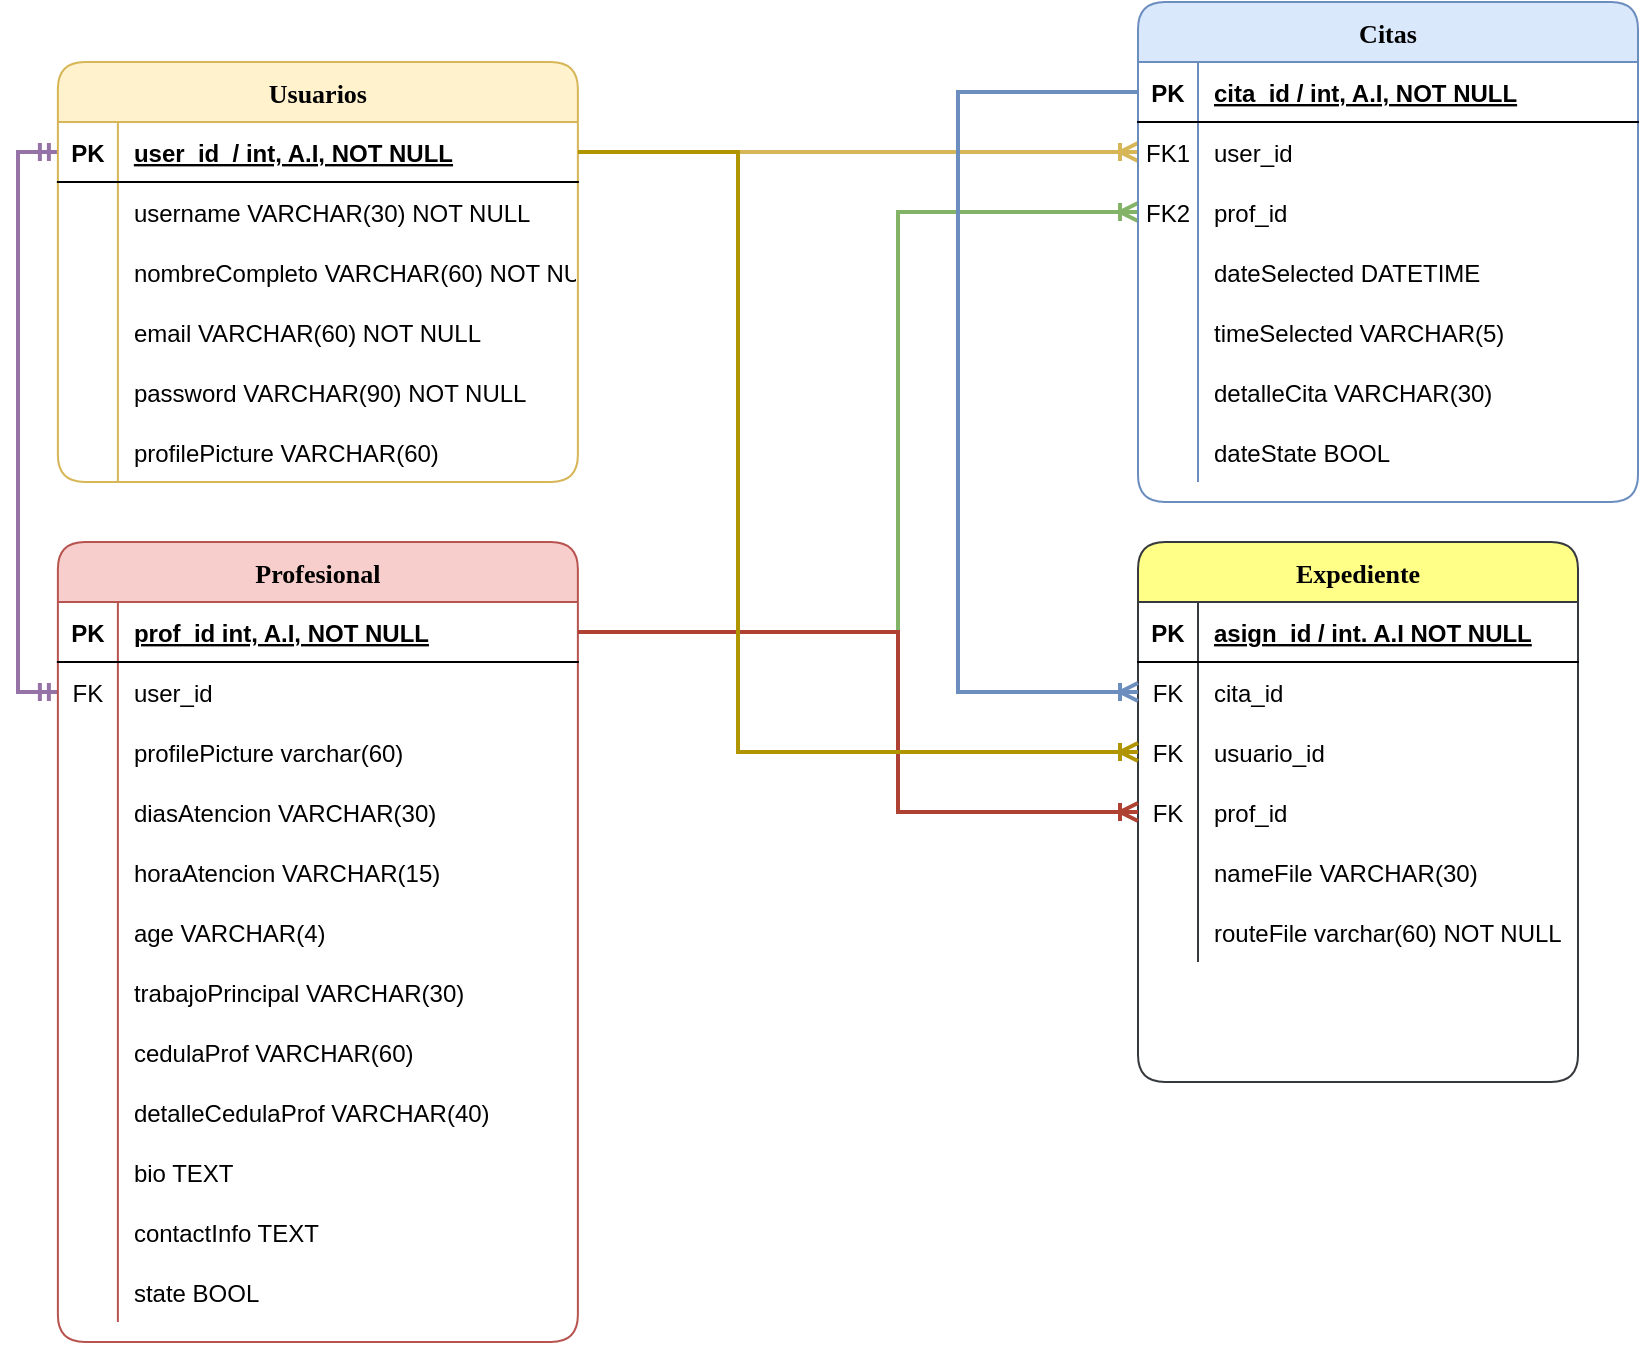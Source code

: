 <mxfile version="13.8.1" type="github">
  <diagram id="R2lEEEUBdFMjLlhIrx00" name="Page-1">
    <mxGraphModel dx="1229" dy="614" grid="1" gridSize="10" guides="1" tooltips="1" connect="1" arrows="1" fold="1" page="1" pageScale="1" pageWidth="1400" pageHeight="850" math="0" shadow="0" extFonts="Permanent Marker^https://fonts.googleapis.com/css?family=Permanent+Marker">
      <root>
        <mxCell id="0" />
        <mxCell id="1" parent="0" />
        <mxCell id="UuW7-CUPU-anisOgupDe-1" value="" style="fontSize=12;html=1;endArrow=ERmandOne;startArrow=ERmandOne;entryX=0;entryY=0.5;entryDx=0;entryDy=0;edgeStyle=orthogonalEdgeStyle;exitX=0;exitY=0.5;exitDx=0;exitDy=0;rounded=0;fillColor=#e1d5e7;strokeColor=#9673a6;strokeWidth=2;" parent="1" source="J3xqP743sK3EJzSPP5r_-4" target="C-vyLk0tnHw3VtMMgP7b-24" edge="1">
          <mxGeometry width="100" height="100" relative="1" as="geometry">
            <mxPoint x="429.94" y="430" as="sourcePoint" />
            <mxPoint x="459.94" y="300" as="targetPoint" />
            <Array as="points">
              <mxPoint x="40" y="355" />
              <mxPoint x="40" y="85" />
            </Array>
          </mxGeometry>
        </mxCell>
        <mxCell id="UuW7-CUPU-anisOgupDe-6" value="" style="edgeStyle=orthogonalEdgeStyle;fontSize=12;html=1;endArrow=ERoneToMany;exitX=1;exitY=0.5;exitDx=0;exitDy=0;entryX=0;entryY=0.5;entryDx=0;entryDy=0;rounded=0;strokeWidth=2;gradientColor=#97d077;fillColor=#d5e8d4;strokeColor=#82b366;" parent="1" source="C-vyLk0tnHw3VtMMgP7b-14" target="C-vyLk0tnHw3VtMMgP7b-9" edge="1">
          <mxGeometry width="100" height="100" relative="1" as="geometry">
            <mxPoint x="400" y="400" as="sourcePoint" />
            <mxPoint x="500" y="300" as="targetPoint" />
            <Array as="points">
              <mxPoint x="480" y="325" />
              <mxPoint x="480" y="115" />
            </Array>
          </mxGeometry>
        </mxCell>
        <mxCell id="C-vyLk0tnHw3VtMMgP7b-23" value="Usuarios" style="shape=table;startSize=30;container=1;collapsible=1;childLayout=tableLayout;fixedRows=1;rowLines=0;fontStyle=1;align=center;resizeLast=1;fontSize=13;fillColor=#fff2cc;strokeColor=#d6b656;fontFamily=Verdana;gradientDirection=west;labelBackgroundColor=none;labelBorderColor=none;labelPosition=center;verticalLabelPosition=middle;verticalAlign=middle;rounded=1;shadow=0;sketch=0;" parent="1" vertex="1">
          <mxGeometry x="59.94" y="40" width="260" height="210" as="geometry">
            <mxRectangle x="120" y="120" width="90" height="30" as="alternateBounds" />
          </mxGeometry>
        </mxCell>
        <mxCell id="C-vyLk0tnHw3VtMMgP7b-24" value="" style="shape=partialRectangle;collapsible=0;dropTarget=0;pointerEvents=0;fillColor=none;points=[[0,0.5],[1,0.5]];portConstraint=eastwest;top=0;left=0;right=0;bottom=1;" parent="C-vyLk0tnHw3VtMMgP7b-23" vertex="1">
          <mxGeometry y="30" width="260" height="30" as="geometry" />
        </mxCell>
        <mxCell id="C-vyLk0tnHw3VtMMgP7b-25" value="PK" style="shape=partialRectangle;overflow=hidden;connectable=0;fillColor=none;top=0;left=0;bottom=0;right=0;fontStyle=1;" parent="C-vyLk0tnHw3VtMMgP7b-24" vertex="1">
          <mxGeometry width="30" height="30" as="geometry" />
        </mxCell>
        <mxCell id="C-vyLk0tnHw3VtMMgP7b-26" value="user_id  / int, A.I, NOT NULL " style="shape=partialRectangle;overflow=hidden;connectable=0;fillColor=none;top=0;left=0;bottom=0;right=0;align=left;spacingLeft=6;fontStyle=5;" parent="C-vyLk0tnHw3VtMMgP7b-24" vertex="1">
          <mxGeometry x="30" width="230" height="30" as="geometry" />
        </mxCell>
        <mxCell id="C-vyLk0tnHw3VtMMgP7b-27" value="" style="shape=partialRectangle;collapsible=0;dropTarget=0;pointerEvents=0;fillColor=none;points=[[0,0.5],[1,0.5]];portConstraint=eastwest;top=0;left=0;right=0;bottom=0;" parent="C-vyLk0tnHw3VtMMgP7b-23" vertex="1">
          <mxGeometry y="60" width="260" height="30" as="geometry" />
        </mxCell>
        <mxCell id="C-vyLk0tnHw3VtMMgP7b-28" value="" style="shape=partialRectangle;overflow=hidden;connectable=0;fillColor=none;top=0;left=0;bottom=0;right=0;" parent="C-vyLk0tnHw3VtMMgP7b-27" vertex="1">
          <mxGeometry width="30" height="30" as="geometry" />
        </mxCell>
        <mxCell id="C-vyLk0tnHw3VtMMgP7b-29" value="username VARCHAR(30) NOT NULL" style="shape=partialRectangle;overflow=hidden;connectable=0;fillColor=none;top=0;left=0;bottom=0;right=0;align=left;spacingLeft=6;" parent="C-vyLk0tnHw3VtMMgP7b-27" vertex="1">
          <mxGeometry x="30" width="230" height="30" as="geometry" />
        </mxCell>
        <mxCell id="Ir2a-8KX2j7MGqZvmRHL-5" style="shape=partialRectangle;collapsible=0;dropTarget=0;pointerEvents=0;fillColor=none;points=[[0,0.5],[1,0.5]];portConstraint=eastwest;top=0;left=0;right=0;bottom=0;" parent="C-vyLk0tnHw3VtMMgP7b-23" vertex="1">
          <mxGeometry y="90" width="260" height="30" as="geometry" />
        </mxCell>
        <mxCell id="Ir2a-8KX2j7MGqZvmRHL-6" style="shape=partialRectangle;overflow=hidden;connectable=0;fillColor=none;top=0;left=0;bottom=0;right=0;" parent="Ir2a-8KX2j7MGqZvmRHL-5" vertex="1">
          <mxGeometry width="30" height="30" as="geometry" />
        </mxCell>
        <mxCell id="Ir2a-8KX2j7MGqZvmRHL-7" value="nombreCompleto VARCHAR(60) NOT NULL" style="shape=partialRectangle;overflow=hidden;connectable=0;top=0;left=0;bottom=0;right=0;align=left;spacingLeft=6;fillColor=none;strokeWidth=6;shadow=0;sketch=0;" parent="Ir2a-8KX2j7MGqZvmRHL-5" vertex="1">
          <mxGeometry x="30" width="230" height="30" as="geometry" />
        </mxCell>
        <mxCell id="Ir2a-8KX2j7MGqZvmRHL-2" style="shape=partialRectangle;collapsible=0;dropTarget=0;pointerEvents=0;fillColor=none;points=[[0,0.5],[1,0.5]];portConstraint=eastwest;top=0;left=0;right=0;bottom=0;" parent="C-vyLk0tnHw3VtMMgP7b-23" vertex="1">
          <mxGeometry y="120" width="260" height="30" as="geometry" />
        </mxCell>
        <mxCell id="Ir2a-8KX2j7MGqZvmRHL-3" style="shape=partialRectangle;overflow=hidden;connectable=0;fillColor=none;top=0;left=0;bottom=0;right=0;" parent="Ir2a-8KX2j7MGqZvmRHL-2" vertex="1">
          <mxGeometry width="30" height="30" as="geometry" />
        </mxCell>
        <mxCell id="Ir2a-8KX2j7MGqZvmRHL-4" value="email VARCHAR(60) NOT NULL" style="shape=partialRectangle;overflow=hidden;connectable=0;fillColor=none;top=0;left=0;bottom=0;right=0;align=left;spacingLeft=6;" parent="Ir2a-8KX2j7MGqZvmRHL-2" vertex="1">
          <mxGeometry x="30" width="230" height="30" as="geometry" />
        </mxCell>
        <mxCell id="Ir2a-8KX2j7MGqZvmRHL-11" style="shape=partialRectangle;collapsible=0;dropTarget=0;pointerEvents=0;fillColor=none;points=[[0,0.5],[1,0.5]];portConstraint=eastwest;top=0;left=0;right=0;bottom=0;" parent="C-vyLk0tnHw3VtMMgP7b-23" vertex="1">
          <mxGeometry y="150" width="260" height="30" as="geometry" />
        </mxCell>
        <mxCell id="Ir2a-8KX2j7MGqZvmRHL-12" style="shape=partialRectangle;overflow=hidden;connectable=0;fillColor=none;top=0;left=0;bottom=0;right=0;" parent="Ir2a-8KX2j7MGqZvmRHL-11" vertex="1">
          <mxGeometry width="30" height="30" as="geometry" />
        </mxCell>
        <mxCell id="Ir2a-8KX2j7MGqZvmRHL-13" value="password VARCHAR(90) NOT NULL" style="shape=partialRectangle;overflow=hidden;connectable=0;fillColor=none;top=0;left=0;bottom=0;right=0;align=left;spacingLeft=6;" parent="Ir2a-8KX2j7MGqZvmRHL-11" vertex="1">
          <mxGeometry x="30" width="230" height="30" as="geometry" />
        </mxCell>
        <mxCell id="Ir2a-8KX2j7MGqZvmRHL-8" style="shape=partialRectangle;collapsible=0;dropTarget=0;pointerEvents=0;fillColor=none;points=[[0,0.5],[1,0.5]];portConstraint=eastwest;top=0;left=0;right=0;bottom=0;" parent="C-vyLk0tnHw3VtMMgP7b-23" vertex="1">
          <mxGeometry y="180" width="260" height="30" as="geometry" />
        </mxCell>
        <mxCell id="Ir2a-8KX2j7MGqZvmRHL-9" style="shape=partialRectangle;overflow=hidden;connectable=0;fillColor=none;top=0;left=0;bottom=0;right=0;" parent="Ir2a-8KX2j7MGqZvmRHL-8" vertex="1">
          <mxGeometry width="30" height="30" as="geometry" />
        </mxCell>
        <mxCell id="Ir2a-8KX2j7MGqZvmRHL-10" value="profilePicture VARCHAR(60)" style="shape=partialRectangle;overflow=hidden;connectable=0;fillColor=none;top=0;left=0;bottom=0;right=0;align=left;spacingLeft=6;" parent="Ir2a-8KX2j7MGqZvmRHL-8" vertex="1">
          <mxGeometry x="30" width="230" height="30" as="geometry" />
        </mxCell>
        <mxCell id="C-vyLk0tnHw3VtMMgP7b-13" value="Profesional" style="shape=table;startSize=30;container=1;collapsible=1;childLayout=tableLayout;fixedRows=1;rowLines=0;fontStyle=1;align=center;resizeLast=1;fillColor=#f8cecc;strokeColor=#b85450;fontFamily=Verdana;fontSize=13;rounded=1;" parent="1" vertex="1">
          <mxGeometry x="59.94" y="280" width="260" height="400" as="geometry" />
        </mxCell>
        <mxCell id="C-vyLk0tnHw3VtMMgP7b-14" value="" style="shape=partialRectangle;collapsible=0;dropTarget=0;pointerEvents=0;fillColor=none;points=[[0,0.5],[1,0.5]];portConstraint=eastwest;top=0;left=0;right=0;bottom=1;" parent="C-vyLk0tnHw3VtMMgP7b-13" vertex="1">
          <mxGeometry y="30" width="260" height="30" as="geometry" />
        </mxCell>
        <mxCell id="C-vyLk0tnHw3VtMMgP7b-15" value="PK" style="shape=partialRectangle;overflow=hidden;connectable=0;fillColor=none;top=0;left=0;bottom=0;right=0;fontStyle=1;" parent="C-vyLk0tnHw3VtMMgP7b-14" vertex="1">
          <mxGeometry width="30" height="30" as="geometry" />
        </mxCell>
        <mxCell id="C-vyLk0tnHw3VtMMgP7b-16" value="prof_id int, A.I, NOT NULL " style="shape=partialRectangle;overflow=hidden;connectable=0;fillColor=none;top=0;left=0;bottom=0;right=0;align=left;spacingLeft=6;fontStyle=5;" parent="C-vyLk0tnHw3VtMMgP7b-14" vertex="1">
          <mxGeometry x="30" width="230" height="30" as="geometry" />
        </mxCell>
        <mxCell id="J3xqP743sK3EJzSPP5r_-4" style="shape=partialRectangle;collapsible=0;dropTarget=0;pointerEvents=0;fillColor=none;points=[[0,0.5],[1,0.5]];portConstraint=eastwest;top=0;left=0;right=0;bottom=0;" parent="C-vyLk0tnHw3VtMMgP7b-13" vertex="1">
          <mxGeometry y="60" width="260" height="30" as="geometry" />
        </mxCell>
        <mxCell id="J3xqP743sK3EJzSPP5r_-5" value="FK" style="shape=partialRectangle;overflow=hidden;connectable=0;fillColor=none;top=0;left=0;bottom=0;right=0;" parent="J3xqP743sK3EJzSPP5r_-4" vertex="1">
          <mxGeometry width="30" height="30" as="geometry" />
        </mxCell>
        <mxCell id="J3xqP743sK3EJzSPP5r_-6" value="user_id" style="shape=partialRectangle;overflow=hidden;connectable=0;fillColor=none;top=0;left=0;bottom=0;right=0;align=left;spacingLeft=6;" parent="J3xqP743sK3EJzSPP5r_-4" vertex="1">
          <mxGeometry x="30" width="230" height="30" as="geometry" />
        </mxCell>
        <mxCell id="J3xqP743sK3EJzSPP5r_-7" style="shape=partialRectangle;collapsible=0;dropTarget=0;pointerEvents=0;fillColor=none;points=[[0,0.5],[1,0.5]];portConstraint=eastwest;top=0;left=0;right=0;bottom=0;" parent="C-vyLk0tnHw3VtMMgP7b-13" vertex="1">
          <mxGeometry y="90" width="260" height="30" as="geometry" />
        </mxCell>
        <mxCell id="J3xqP743sK3EJzSPP5r_-8" style="shape=partialRectangle;overflow=hidden;connectable=0;fillColor=none;top=0;left=0;bottom=0;right=0;" parent="J3xqP743sK3EJzSPP5r_-7" vertex="1">
          <mxGeometry width="30" height="30" as="geometry" />
        </mxCell>
        <mxCell id="J3xqP743sK3EJzSPP5r_-9" value="profilePicture varchar(60)" style="shape=partialRectangle;overflow=hidden;connectable=0;fillColor=none;top=0;left=0;bottom=0;right=0;align=left;spacingLeft=6;" parent="J3xqP743sK3EJzSPP5r_-7" vertex="1">
          <mxGeometry x="30" width="230" height="30" as="geometry" />
        </mxCell>
        <mxCell id="ZawF79PLLJY3DLC0GOMQ-1" style="shape=partialRectangle;collapsible=0;dropTarget=0;pointerEvents=0;fillColor=none;points=[[0,0.5],[1,0.5]];portConstraint=eastwest;top=0;left=0;right=0;bottom=0;" parent="C-vyLk0tnHw3VtMMgP7b-13" vertex="1">
          <mxGeometry y="120" width="260" height="30" as="geometry" />
        </mxCell>
        <mxCell id="ZawF79PLLJY3DLC0GOMQ-2" style="shape=partialRectangle;overflow=hidden;connectable=0;fillColor=none;top=0;left=0;bottom=0;right=0;" parent="ZawF79PLLJY3DLC0GOMQ-1" vertex="1">
          <mxGeometry width="30" height="30" as="geometry" />
        </mxCell>
        <mxCell id="ZawF79PLLJY3DLC0GOMQ-3" value="diasAtencion VARCHAR(30)" style="shape=partialRectangle;overflow=hidden;connectable=0;fillColor=none;top=0;left=0;bottom=0;right=0;align=left;spacingLeft=6;" parent="ZawF79PLLJY3DLC0GOMQ-1" vertex="1">
          <mxGeometry x="30" width="230" height="30" as="geometry" />
        </mxCell>
        <mxCell id="ZawF79PLLJY3DLC0GOMQ-4" style="shape=partialRectangle;collapsible=0;dropTarget=0;pointerEvents=0;fillColor=none;points=[[0,0.5],[1,0.5]];portConstraint=eastwest;top=0;left=0;right=0;bottom=0;" parent="C-vyLk0tnHw3VtMMgP7b-13" vertex="1">
          <mxGeometry y="150" width="260" height="30" as="geometry" />
        </mxCell>
        <mxCell id="ZawF79PLLJY3DLC0GOMQ-5" style="shape=partialRectangle;overflow=hidden;connectable=0;fillColor=none;top=0;left=0;bottom=0;right=0;" parent="ZawF79PLLJY3DLC0GOMQ-4" vertex="1">
          <mxGeometry width="30" height="30" as="geometry" />
        </mxCell>
        <mxCell id="ZawF79PLLJY3DLC0GOMQ-6" value="horaAtencion VARCHAR(15)" style="shape=partialRectangle;overflow=hidden;connectable=0;fillColor=none;top=0;left=0;bottom=0;right=0;align=left;spacingLeft=6;" parent="ZawF79PLLJY3DLC0GOMQ-4" vertex="1">
          <mxGeometry x="30" width="230" height="30" as="geometry" />
        </mxCell>
        <mxCell id="1QQUXAMlOmFKUskF2pHp-1" style="shape=partialRectangle;collapsible=0;dropTarget=0;pointerEvents=0;fillColor=none;points=[[0,0.5],[1,0.5]];portConstraint=eastwest;top=0;left=0;right=0;bottom=0;" vertex="1" parent="C-vyLk0tnHw3VtMMgP7b-13">
          <mxGeometry y="180" width="260" height="30" as="geometry" />
        </mxCell>
        <mxCell id="1QQUXAMlOmFKUskF2pHp-2" style="shape=partialRectangle;overflow=hidden;connectable=0;fillColor=none;top=0;left=0;bottom=0;right=0;" vertex="1" parent="1QQUXAMlOmFKUskF2pHp-1">
          <mxGeometry width="30" height="30" as="geometry" />
        </mxCell>
        <mxCell id="1QQUXAMlOmFKUskF2pHp-3" value="age VARCHAR(4)" style="shape=partialRectangle;overflow=hidden;connectable=0;fillColor=none;top=0;left=0;bottom=0;right=0;align=left;spacingLeft=6;" vertex="1" parent="1QQUXAMlOmFKUskF2pHp-1">
          <mxGeometry x="30" width="230" height="30" as="geometry" />
        </mxCell>
        <mxCell id="1QQUXAMlOmFKUskF2pHp-4" style="shape=partialRectangle;collapsible=0;dropTarget=0;pointerEvents=0;fillColor=none;points=[[0,0.5],[1,0.5]];portConstraint=eastwest;top=0;left=0;right=0;bottom=0;" vertex="1" parent="C-vyLk0tnHw3VtMMgP7b-13">
          <mxGeometry y="210" width="260" height="30" as="geometry" />
        </mxCell>
        <mxCell id="1QQUXAMlOmFKUskF2pHp-5" style="shape=partialRectangle;overflow=hidden;connectable=0;fillColor=none;top=0;left=0;bottom=0;right=0;" vertex="1" parent="1QQUXAMlOmFKUskF2pHp-4">
          <mxGeometry width="30" height="30" as="geometry" />
        </mxCell>
        <mxCell id="1QQUXAMlOmFKUskF2pHp-6" value="trabajoPrincipal VARCHAR(30)" style="shape=partialRectangle;overflow=hidden;connectable=0;fillColor=none;top=0;left=0;bottom=0;right=0;align=left;spacingLeft=6;" vertex="1" parent="1QQUXAMlOmFKUskF2pHp-4">
          <mxGeometry x="30" width="230" height="30" as="geometry" />
        </mxCell>
        <mxCell id="J3xqP743sK3EJzSPP5r_-16" style="shape=partialRectangle;collapsible=0;dropTarget=0;pointerEvents=0;fillColor=none;points=[[0,0.5],[1,0.5]];portConstraint=eastwest;top=0;left=0;right=0;bottom=0;" parent="C-vyLk0tnHw3VtMMgP7b-13" vertex="1">
          <mxGeometry y="240" width="260" height="30" as="geometry" />
        </mxCell>
        <mxCell id="J3xqP743sK3EJzSPP5r_-17" style="shape=partialRectangle;overflow=hidden;connectable=0;fillColor=none;top=0;left=0;bottom=0;right=0;" parent="J3xqP743sK3EJzSPP5r_-16" vertex="1">
          <mxGeometry width="30" height="30" as="geometry" />
        </mxCell>
        <mxCell id="J3xqP743sK3EJzSPP5r_-18" value="cedulaProf VARCHAR(60)" style="shape=partialRectangle;overflow=hidden;connectable=0;fillColor=none;top=0;left=0;bottom=0;right=0;align=left;spacingLeft=6;" parent="J3xqP743sK3EJzSPP5r_-16" vertex="1">
          <mxGeometry x="30" width="230" height="30" as="geometry" />
        </mxCell>
        <mxCell id="1QQUXAMlOmFKUskF2pHp-7" style="shape=partialRectangle;collapsible=0;dropTarget=0;pointerEvents=0;fillColor=none;points=[[0,0.5],[1,0.5]];portConstraint=eastwest;top=0;left=0;right=0;bottom=0;" vertex="1" parent="C-vyLk0tnHw3VtMMgP7b-13">
          <mxGeometry y="270" width="260" height="30" as="geometry" />
        </mxCell>
        <mxCell id="1QQUXAMlOmFKUskF2pHp-8" style="shape=partialRectangle;overflow=hidden;connectable=0;fillColor=none;top=0;left=0;bottom=0;right=0;" vertex="1" parent="1QQUXAMlOmFKUskF2pHp-7">
          <mxGeometry width="30" height="30" as="geometry" />
        </mxCell>
        <mxCell id="1QQUXAMlOmFKUskF2pHp-9" value="detalleCedulaProf VARCHAR(40)" style="shape=partialRectangle;overflow=hidden;connectable=0;fillColor=none;top=0;left=0;bottom=0;right=0;align=left;spacingLeft=6;" vertex="1" parent="1QQUXAMlOmFKUskF2pHp-7">
          <mxGeometry x="30" width="230" height="30" as="geometry" />
        </mxCell>
        <mxCell id="J3xqP743sK3EJzSPP5r_-10" style="shape=partialRectangle;collapsible=0;dropTarget=0;pointerEvents=0;fillColor=none;points=[[0,0.5],[1,0.5]];portConstraint=eastwest;top=0;left=0;right=0;bottom=0;" parent="C-vyLk0tnHw3VtMMgP7b-13" vertex="1">
          <mxGeometry y="300" width="260" height="30" as="geometry" />
        </mxCell>
        <mxCell id="J3xqP743sK3EJzSPP5r_-11" style="shape=partialRectangle;overflow=hidden;connectable=0;fillColor=none;top=0;left=0;bottom=0;right=0;" parent="J3xqP743sK3EJzSPP5r_-10" vertex="1">
          <mxGeometry width="30" height="30" as="geometry" />
        </mxCell>
        <mxCell id="J3xqP743sK3EJzSPP5r_-12" value="bio TEXT " style="shape=partialRectangle;overflow=hidden;connectable=0;fillColor=none;top=0;left=0;bottom=0;right=0;align=left;spacingLeft=6;" parent="J3xqP743sK3EJzSPP5r_-10" vertex="1">
          <mxGeometry x="30" width="230" height="30" as="geometry" />
        </mxCell>
        <mxCell id="J3xqP743sK3EJzSPP5r_-13" style="shape=partialRectangle;collapsible=0;dropTarget=0;pointerEvents=0;fillColor=none;points=[[0,0.5],[1,0.5]];portConstraint=eastwest;top=0;left=0;right=0;bottom=0;" parent="C-vyLk0tnHw3VtMMgP7b-13" vertex="1">
          <mxGeometry y="330" width="260" height="30" as="geometry" />
        </mxCell>
        <mxCell id="J3xqP743sK3EJzSPP5r_-14" style="shape=partialRectangle;overflow=hidden;connectable=0;fillColor=none;top=0;left=0;bottom=0;right=0;" parent="J3xqP743sK3EJzSPP5r_-13" vertex="1">
          <mxGeometry width="30" height="30" as="geometry" />
        </mxCell>
        <mxCell id="J3xqP743sK3EJzSPP5r_-15" value="contactInfo TEXT" style="shape=partialRectangle;overflow=hidden;connectable=0;fillColor=none;top=0;left=0;bottom=0;right=0;align=left;spacingLeft=6;" parent="J3xqP743sK3EJzSPP5r_-13" vertex="1">
          <mxGeometry x="30" width="230" height="30" as="geometry" />
        </mxCell>
        <mxCell id="UuW7-CUPU-anisOgupDe-3" style="shape=partialRectangle;collapsible=0;dropTarget=0;pointerEvents=0;fillColor=none;points=[[0,0.5],[1,0.5]];portConstraint=eastwest;top=0;left=0;right=0;bottom=0;" parent="C-vyLk0tnHw3VtMMgP7b-13" vertex="1">
          <mxGeometry y="360" width="260" height="30" as="geometry" />
        </mxCell>
        <mxCell id="UuW7-CUPU-anisOgupDe-4" style="shape=partialRectangle;overflow=hidden;connectable=0;fillColor=none;top=0;left=0;bottom=0;right=0;" parent="UuW7-CUPU-anisOgupDe-3" vertex="1">
          <mxGeometry width="30" height="30" as="geometry" />
        </mxCell>
        <mxCell id="UuW7-CUPU-anisOgupDe-5" value="state BOOL" style="shape=partialRectangle;overflow=hidden;connectable=0;fillColor=none;top=0;left=0;bottom=0;right=0;align=left;spacingLeft=6;" parent="UuW7-CUPU-anisOgupDe-3" vertex="1">
          <mxGeometry x="30" width="230" height="30" as="geometry" />
        </mxCell>
        <mxCell id="UuW7-CUPU-anisOgupDe-7" value="" style="edgeStyle=orthogonalEdgeStyle;fontSize=12;html=1;endArrow=ERoneToMany;exitX=1;exitY=0.5;exitDx=0;exitDy=0;entryX=0;entryY=0.5;entryDx=0;entryDy=0;fillColor=#fff2cc;strokeColor=#d6b656;strokeWidth=2;rounded=0;" parent="1" source="C-vyLk0tnHw3VtMMgP7b-24" target="C-vyLk0tnHw3VtMMgP7b-6" edge="1">
          <mxGeometry width="100" height="100" relative="1" as="geometry">
            <mxPoint x="270.0" y="170" as="sourcePoint" />
            <mxPoint x="550.06" as="targetPoint" />
            <Array as="points">
              <mxPoint x="530" y="85" />
              <mxPoint x="530" y="85" />
            </Array>
          </mxGeometry>
        </mxCell>
        <mxCell id="A-4_NvtZdJEjRp3BMl4C-5" value="Expediente" style="shape=table;startSize=30;container=1;collapsible=1;childLayout=tableLayout;fixedRows=1;rowLines=0;fontStyle=1;align=center;resizeLast=1;rounded=1;shadow=0;labelBackgroundColor=none;sketch=0;fontFamily=Verdana;fontSize=13;html=0;fillColor=#ffff88;strokeColor=#36393d;" parent="1" vertex="1">
          <mxGeometry x="600" y="280" width="220" height="270" as="geometry" />
        </mxCell>
        <mxCell id="A-4_NvtZdJEjRp3BMl4C-6" value="" style="shape=partialRectangle;collapsible=0;dropTarget=0;pointerEvents=0;fillColor=none;top=0;left=0;bottom=1;right=0;points=[[0,0.5],[1,0.5]];portConstraint=eastwest;" parent="A-4_NvtZdJEjRp3BMl4C-5" vertex="1">
          <mxGeometry y="30" width="220" height="30" as="geometry" />
        </mxCell>
        <mxCell id="A-4_NvtZdJEjRp3BMl4C-7" value="PK" style="shape=partialRectangle;connectable=0;fillColor=none;top=0;left=0;bottom=0;right=0;fontStyle=1;overflow=hidden;" parent="A-4_NvtZdJEjRp3BMl4C-6" vertex="1">
          <mxGeometry width="30" height="30" as="geometry" />
        </mxCell>
        <mxCell id="A-4_NvtZdJEjRp3BMl4C-8" value="asign_id / int. A.I NOT NULL" style="shape=partialRectangle;connectable=0;fillColor=none;top=0;left=0;bottom=0;right=0;align=left;spacingLeft=6;fontStyle=5;overflow=hidden;" parent="A-4_NvtZdJEjRp3BMl4C-6" vertex="1">
          <mxGeometry x="30" width="190" height="30" as="geometry" />
        </mxCell>
        <mxCell id="A-4_NvtZdJEjRp3BMl4C-9" value="" style="shape=partialRectangle;collapsible=0;dropTarget=0;pointerEvents=0;fillColor=none;top=0;left=0;bottom=0;right=0;points=[[0,0.5],[1,0.5]];portConstraint=eastwest;" parent="A-4_NvtZdJEjRp3BMl4C-5" vertex="1">
          <mxGeometry y="60" width="220" height="30" as="geometry" />
        </mxCell>
        <mxCell id="A-4_NvtZdJEjRp3BMl4C-10" value="FK" style="shape=partialRectangle;connectable=0;fillColor=none;top=0;left=0;bottom=0;right=0;editable=1;overflow=hidden;" parent="A-4_NvtZdJEjRp3BMl4C-9" vertex="1">
          <mxGeometry width="30" height="30" as="geometry" />
        </mxCell>
        <mxCell id="A-4_NvtZdJEjRp3BMl4C-11" value="cita_id" style="shape=partialRectangle;connectable=0;fillColor=none;top=0;left=0;bottom=0;right=0;align=left;spacingLeft=6;overflow=hidden;" parent="A-4_NvtZdJEjRp3BMl4C-9" vertex="1">
          <mxGeometry x="30" width="190" height="30" as="geometry" />
        </mxCell>
        <mxCell id="A-4_NvtZdJEjRp3BMl4C-12" value="" style="shape=partialRectangle;collapsible=0;dropTarget=0;pointerEvents=0;fillColor=none;top=0;left=0;bottom=0;right=0;points=[[0,0.5],[1,0.5]];portConstraint=eastwest;" parent="A-4_NvtZdJEjRp3BMl4C-5" vertex="1">
          <mxGeometry y="90" width="220" height="30" as="geometry" />
        </mxCell>
        <mxCell id="A-4_NvtZdJEjRp3BMl4C-13" value="FK" style="shape=partialRectangle;connectable=0;fillColor=none;top=0;left=0;bottom=0;right=0;editable=1;overflow=hidden;" parent="A-4_NvtZdJEjRp3BMl4C-12" vertex="1">
          <mxGeometry width="30" height="30" as="geometry" />
        </mxCell>
        <mxCell id="A-4_NvtZdJEjRp3BMl4C-14" value="usuario_id" style="shape=partialRectangle;connectable=0;fillColor=none;top=0;left=0;bottom=0;right=0;align=left;spacingLeft=6;overflow=hidden;" parent="A-4_NvtZdJEjRp3BMl4C-12" vertex="1">
          <mxGeometry x="30" width="190" height="30" as="geometry" />
        </mxCell>
        <mxCell id="A-4_NvtZdJEjRp3BMl4C-15" value="" style="shape=partialRectangle;collapsible=0;dropTarget=0;pointerEvents=0;fillColor=none;top=0;left=0;bottom=0;right=0;points=[[0,0.5],[1,0.5]];portConstraint=eastwest;" parent="A-4_NvtZdJEjRp3BMl4C-5" vertex="1">
          <mxGeometry y="120" width="220" height="30" as="geometry" />
        </mxCell>
        <mxCell id="A-4_NvtZdJEjRp3BMl4C-16" value="FK" style="shape=partialRectangle;connectable=0;fillColor=none;top=0;left=0;bottom=0;right=0;editable=1;overflow=hidden;" parent="A-4_NvtZdJEjRp3BMl4C-15" vertex="1">
          <mxGeometry width="30" height="30" as="geometry" />
        </mxCell>
        <mxCell id="A-4_NvtZdJEjRp3BMl4C-17" value="prof_id" style="shape=partialRectangle;connectable=0;fillColor=none;top=0;left=0;bottom=0;right=0;align=left;spacingLeft=6;overflow=hidden;" parent="A-4_NvtZdJEjRp3BMl4C-15" vertex="1">
          <mxGeometry x="30" width="190" height="30" as="geometry" />
        </mxCell>
        <mxCell id="1QQUXAMlOmFKUskF2pHp-13" style="shape=partialRectangle;collapsible=0;dropTarget=0;pointerEvents=0;fillColor=none;top=0;left=0;bottom=0;right=0;points=[[0,0.5],[1,0.5]];portConstraint=eastwest;" vertex="1" parent="A-4_NvtZdJEjRp3BMl4C-5">
          <mxGeometry y="150" width="220" height="30" as="geometry" />
        </mxCell>
        <mxCell id="1QQUXAMlOmFKUskF2pHp-14" style="shape=partialRectangle;connectable=0;fillColor=none;top=0;left=0;bottom=0;right=0;editable=1;overflow=hidden;" vertex="1" parent="1QQUXAMlOmFKUskF2pHp-13">
          <mxGeometry width="30" height="30" as="geometry" />
        </mxCell>
        <mxCell id="1QQUXAMlOmFKUskF2pHp-15" value="nameFile VARCHAR(30)" style="shape=partialRectangle;connectable=0;fillColor=none;top=0;left=0;bottom=0;right=0;align=left;spacingLeft=6;overflow=hidden;" vertex="1" parent="1QQUXAMlOmFKUskF2pHp-13">
          <mxGeometry x="30" width="190" height="30" as="geometry" />
        </mxCell>
        <mxCell id="A-4_NvtZdJEjRp3BMl4C-22" style="shape=partialRectangle;collapsible=0;dropTarget=0;pointerEvents=0;fillColor=none;top=0;left=0;bottom=0;right=0;points=[[0,0.5],[1,0.5]];portConstraint=eastwest;" parent="A-4_NvtZdJEjRp3BMl4C-5" vertex="1">
          <mxGeometry y="180" width="220" height="30" as="geometry" />
        </mxCell>
        <mxCell id="A-4_NvtZdJEjRp3BMl4C-23" style="shape=partialRectangle;connectable=0;fillColor=none;top=0;left=0;bottom=0;right=0;editable=1;overflow=hidden;" parent="A-4_NvtZdJEjRp3BMl4C-22" vertex="1">
          <mxGeometry width="30" height="30" as="geometry" />
        </mxCell>
        <mxCell id="A-4_NvtZdJEjRp3BMl4C-24" value="routeFile varchar(60) NOT NULL" style="shape=partialRectangle;connectable=0;fillColor=none;top=0;left=0;bottom=0;right=0;align=left;spacingLeft=6;overflow=hidden;" parent="A-4_NvtZdJEjRp3BMl4C-22" vertex="1">
          <mxGeometry x="30" width="190" height="30" as="geometry" />
        </mxCell>
        <mxCell id="UuW7-CUPU-anisOgupDe-8" value="" style="edgeStyle=orthogonalEdgeStyle;fontSize=12;html=1;endArrow=ERoneToMany;exitX=1;exitY=0.5;exitDx=0;exitDy=0;entryX=0;entryY=0.5;entryDx=0;entryDy=0;rounded=0;fillColor=#fad9d5;strokeColor=#ae4132;strokeWidth=2;" parent="1" source="C-vyLk0tnHw3VtMMgP7b-14" target="A-4_NvtZdJEjRp3BMl4C-15" edge="1">
          <mxGeometry width="100" height="100" relative="1" as="geometry">
            <mxPoint x="329.94" y="450" as="sourcePoint" />
            <mxPoint x="610" y="280" as="targetPoint" />
            <Array as="points">
              <mxPoint x="480" y="325" />
              <mxPoint x="480" y="415" />
            </Array>
          </mxGeometry>
        </mxCell>
        <mxCell id="UuW7-CUPU-anisOgupDe-9" value="" style="edgeStyle=orthogonalEdgeStyle;fontSize=12;html=1;endArrow=ERoneToMany;exitX=1;exitY=0.5;exitDx=0;exitDy=0;entryX=0;entryY=0.5;entryDx=0;entryDy=0;fillColor=#e3c800;strokeColor=#B09500;rounded=0;strokeWidth=2;" parent="1" source="C-vyLk0tnHw3VtMMgP7b-24" target="A-4_NvtZdJEjRp3BMl4C-12" edge="1">
          <mxGeometry width="100" height="100" relative="1" as="geometry">
            <mxPoint x="339.94" y="345" as="sourcePoint" />
            <mxPoint x="620" y="175" as="targetPoint" />
            <Array as="points">
              <mxPoint x="400" y="85" />
              <mxPoint x="400" y="385" />
            </Array>
          </mxGeometry>
        </mxCell>
        <mxCell id="UuW7-CUPU-anisOgupDe-11" value="" style="edgeStyle=orthogonalEdgeStyle;fontSize=12;html=1;endArrow=ERoneToMany;exitX=0;exitY=0.5;exitDx=0;exitDy=0;entryX=0;entryY=0.5;entryDx=0;entryDy=0;fillColor=#dae8fc;strokeColor=#6c8ebf;strokeWidth=2;rounded=0;" parent="1" source="C-vyLk0tnHw3VtMMgP7b-3" target="A-4_NvtZdJEjRp3BMl4C-9" edge="1">
          <mxGeometry width="100" height="100" relative="1" as="geometry">
            <mxPoint x="359.94" y="365" as="sourcePoint" />
            <mxPoint x="560" y="330" as="targetPoint" />
            <Array as="points">
              <mxPoint x="510" y="55" />
              <mxPoint x="510" y="355" />
            </Array>
          </mxGeometry>
        </mxCell>
        <mxCell id="C-vyLk0tnHw3VtMMgP7b-2" value="Citas" style="shape=table;startSize=30;container=1;collapsible=1;childLayout=tableLayout;fixedRows=1;rowLines=0;fontStyle=1;align=center;resizeLast=1;fillColor=#dae8fc;strokeColor=#6c8ebf;fontFamily=Verdana;fontSize=13;rounded=1;" parent="1" vertex="1">
          <mxGeometry x="600" y="10" width="250" height="250" as="geometry" />
        </mxCell>
        <mxCell id="C-vyLk0tnHw3VtMMgP7b-3" value="" style="shape=partialRectangle;collapsible=0;dropTarget=0;pointerEvents=0;fillColor=none;points=[[0,0.5],[1,0.5]];portConstraint=eastwest;top=0;left=0;right=0;bottom=1;" parent="C-vyLk0tnHw3VtMMgP7b-2" vertex="1">
          <mxGeometry y="30" width="250" height="30" as="geometry" />
        </mxCell>
        <mxCell id="C-vyLk0tnHw3VtMMgP7b-4" value="PK" style="shape=partialRectangle;overflow=hidden;connectable=0;fillColor=none;top=0;left=0;bottom=0;right=0;fontStyle=1;" parent="C-vyLk0tnHw3VtMMgP7b-3" vertex="1">
          <mxGeometry width="30" height="30" as="geometry" />
        </mxCell>
        <mxCell id="C-vyLk0tnHw3VtMMgP7b-5" value="cita_id / int, A.I, NOT NULL " style="shape=partialRectangle;overflow=hidden;connectable=0;fillColor=none;top=0;left=0;bottom=0;right=0;align=left;spacingLeft=6;fontStyle=5;" parent="C-vyLk0tnHw3VtMMgP7b-3" vertex="1">
          <mxGeometry x="30" width="220" height="30" as="geometry" />
        </mxCell>
        <mxCell id="C-vyLk0tnHw3VtMMgP7b-6" value="" style="shape=partialRectangle;collapsible=0;dropTarget=0;pointerEvents=0;fillColor=none;points=[[0,0.5],[1,0.5]];portConstraint=eastwest;top=0;left=0;right=0;bottom=0;" parent="C-vyLk0tnHw3VtMMgP7b-2" vertex="1">
          <mxGeometry y="60" width="250" height="30" as="geometry" />
        </mxCell>
        <mxCell id="C-vyLk0tnHw3VtMMgP7b-7" value="FK1" style="shape=partialRectangle;overflow=hidden;connectable=0;fillColor=none;top=0;left=0;bottom=0;right=0;" parent="C-vyLk0tnHw3VtMMgP7b-6" vertex="1">
          <mxGeometry width="30" height="30" as="geometry" />
        </mxCell>
        <mxCell id="C-vyLk0tnHw3VtMMgP7b-8" value="user_id " style="shape=partialRectangle;overflow=hidden;connectable=0;fillColor=none;top=0;left=0;bottom=0;right=0;align=left;spacingLeft=6;" parent="C-vyLk0tnHw3VtMMgP7b-6" vertex="1">
          <mxGeometry x="30" width="220" height="30" as="geometry" />
        </mxCell>
        <mxCell id="C-vyLk0tnHw3VtMMgP7b-9" value="" style="shape=partialRectangle;collapsible=0;dropTarget=0;pointerEvents=0;fillColor=none;points=[[0,0.5],[1,0.5]];portConstraint=eastwest;top=0;left=0;right=0;bottom=0;" parent="C-vyLk0tnHw3VtMMgP7b-2" vertex="1">
          <mxGeometry y="90" width="250" height="30" as="geometry" />
        </mxCell>
        <mxCell id="C-vyLk0tnHw3VtMMgP7b-10" value="FK2" style="shape=partialRectangle;overflow=hidden;connectable=0;fillColor=none;top=0;left=0;bottom=0;right=0;" parent="C-vyLk0tnHw3VtMMgP7b-9" vertex="1">
          <mxGeometry width="30" height="30" as="geometry" />
        </mxCell>
        <mxCell id="C-vyLk0tnHw3VtMMgP7b-11" value="prof_id" style="shape=partialRectangle;overflow=hidden;connectable=0;fillColor=none;top=0;left=0;bottom=0;right=0;align=left;spacingLeft=6;" parent="C-vyLk0tnHw3VtMMgP7b-9" vertex="1">
          <mxGeometry x="30" width="220" height="30" as="geometry" />
        </mxCell>
        <mxCell id="Ir2a-8KX2j7MGqZvmRHL-17" style="shape=partialRectangle;collapsible=0;dropTarget=0;pointerEvents=0;fillColor=none;points=[[0,0.5],[1,0.5]];portConstraint=eastwest;top=0;left=0;right=0;bottom=0;" parent="C-vyLk0tnHw3VtMMgP7b-2" vertex="1">
          <mxGeometry y="120" width="250" height="30" as="geometry" />
        </mxCell>
        <mxCell id="Ir2a-8KX2j7MGqZvmRHL-18" style="shape=partialRectangle;overflow=hidden;connectable=0;fillColor=none;top=0;left=0;bottom=0;right=0;" parent="Ir2a-8KX2j7MGqZvmRHL-17" vertex="1">
          <mxGeometry width="30" height="30" as="geometry" />
        </mxCell>
        <mxCell id="Ir2a-8KX2j7MGqZvmRHL-19" value="dateSelected DATETIME" style="shape=partialRectangle;overflow=hidden;connectable=0;fillColor=none;top=0;left=0;bottom=0;right=0;align=left;spacingLeft=6;" parent="Ir2a-8KX2j7MGqZvmRHL-17" vertex="1">
          <mxGeometry x="30" width="220" height="30" as="geometry" />
        </mxCell>
        <mxCell id="1QQUXAMlOmFKUskF2pHp-16" style="shape=partialRectangle;collapsible=0;dropTarget=0;pointerEvents=0;fillColor=none;points=[[0,0.5],[1,0.5]];portConstraint=eastwest;top=0;left=0;right=0;bottom=0;" vertex="1" parent="C-vyLk0tnHw3VtMMgP7b-2">
          <mxGeometry y="150" width="250" height="30" as="geometry" />
        </mxCell>
        <mxCell id="1QQUXAMlOmFKUskF2pHp-17" style="shape=partialRectangle;overflow=hidden;connectable=0;fillColor=none;top=0;left=0;bottom=0;right=0;" vertex="1" parent="1QQUXAMlOmFKUskF2pHp-16">
          <mxGeometry width="30" height="30" as="geometry" />
        </mxCell>
        <mxCell id="1QQUXAMlOmFKUskF2pHp-18" value="timeSelected VARCHAR(5)" style="shape=partialRectangle;overflow=hidden;connectable=0;fillColor=none;top=0;left=0;bottom=0;right=0;align=left;spacingLeft=6;" vertex="1" parent="1QQUXAMlOmFKUskF2pHp-16">
          <mxGeometry x="30" width="220" height="30" as="geometry" />
        </mxCell>
        <mxCell id="1QQUXAMlOmFKUskF2pHp-10" style="shape=partialRectangle;collapsible=0;dropTarget=0;pointerEvents=0;fillColor=none;points=[[0,0.5],[1,0.5]];portConstraint=eastwest;top=0;left=0;right=0;bottom=0;" vertex="1" parent="C-vyLk0tnHw3VtMMgP7b-2">
          <mxGeometry y="180" width="250" height="30" as="geometry" />
        </mxCell>
        <mxCell id="1QQUXAMlOmFKUskF2pHp-11" style="shape=partialRectangle;overflow=hidden;connectable=0;fillColor=none;top=0;left=0;bottom=0;right=0;" vertex="1" parent="1QQUXAMlOmFKUskF2pHp-10">
          <mxGeometry width="30" height="30" as="geometry" />
        </mxCell>
        <mxCell id="1QQUXAMlOmFKUskF2pHp-12" value="detalleCita VARCHAR(30)" style="shape=partialRectangle;overflow=hidden;connectable=0;fillColor=none;top=0;left=0;bottom=0;right=0;align=left;spacingLeft=6;" vertex="1" parent="1QQUXAMlOmFKUskF2pHp-10">
          <mxGeometry x="30" width="220" height="30" as="geometry" />
        </mxCell>
        <mxCell id="Ir2a-8KX2j7MGqZvmRHL-20" style="shape=partialRectangle;collapsible=0;dropTarget=0;pointerEvents=0;fillColor=none;points=[[0,0.5],[1,0.5]];portConstraint=eastwest;top=0;left=0;right=0;bottom=0;" parent="C-vyLk0tnHw3VtMMgP7b-2" vertex="1">
          <mxGeometry y="210" width="250" height="30" as="geometry" />
        </mxCell>
        <mxCell id="Ir2a-8KX2j7MGqZvmRHL-21" style="shape=partialRectangle;overflow=hidden;connectable=0;fillColor=none;top=0;left=0;bottom=0;right=0;" parent="Ir2a-8KX2j7MGqZvmRHL-20" vertex="1">
          <mxGeometry width="30" height="30" as="geometry" />
        </mxCell>
        <mxCell id="Ir2a-8KX2j7MGqZvmRHL-22" value="dateState BOOL" style="shape=partialRectangle;overflow=hidden;connectable=0;fillColor=none;top=0;left=0;bottom=0;right=0;align=left;spacingLeft=6;" parent="Ir2a-8KX2j7MGqZvmRHL-20" vertex="1">
          <mxGeometry x="30" width="220" height="30" as="geometry" />
        </mxCell>
      </root>
    </mxGraphModel>
  </diagram>
</mxfile>
